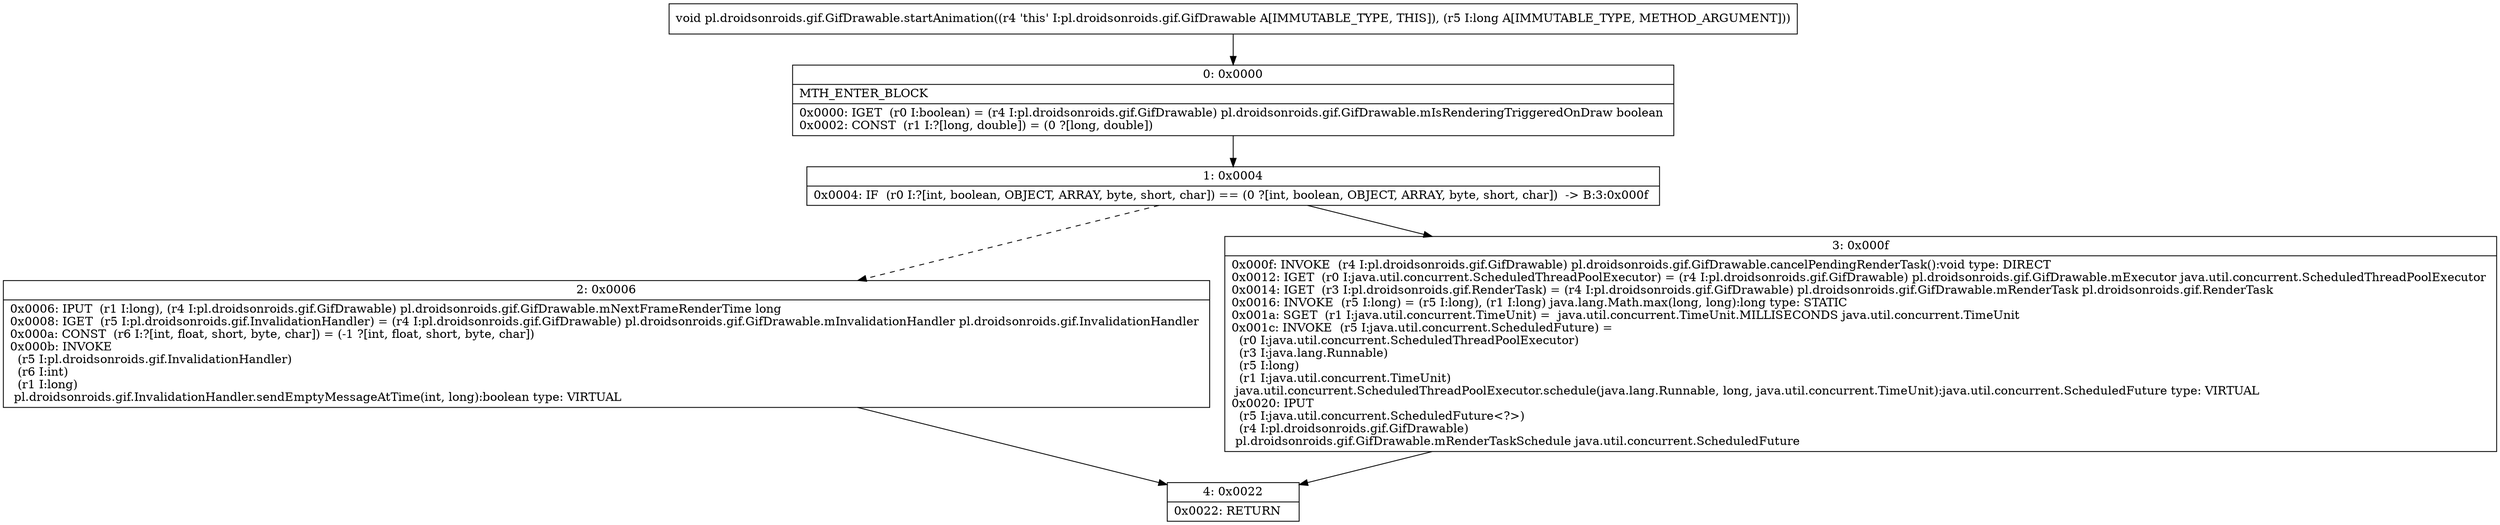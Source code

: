 digraph "CFG forpl.droidsonroids.gif.GifDrawable.startAnimation(J)V" {
Node_0 [shape=record,label="{0\:\ 0x0000|MTH_ENTER_BLOCK\l|0x0000: IGET  (r0 I:boolean) = (r4 I:pl.droidsonroids.gif.GifDrawable) pl.droidsonroids.gif.GifDrawable.mIsRenderingTriggeredOnDraw boolean \l0x0002: CONST  (r1 I:?[long, double]) = (0 ?[long, double]) \l}"];
Node_1 [shape=record,label="{1\:\ 0x0004|0x0004: IF  (r0 I:?[int, boolean, OBJECT, ARRAY, byte, short, char]) == (0 ?[int, boolean, OBJECT, ARRAY, byte, short, char])  \-\> B:3:0x000f \l}"];
Node_2 [shape=record,label="{2\:\ 0x0006|0x0006: IPUT  (r1 I:long), (r4 I:pl.droidsonroids.gif.GifDrawable) pl.droidsonroids.gif.GifDrawable.mNextFrameRenderTime long \l0x0008: IGET  (r5 I:pl.droidsonroids.gif.InvalidationHandler) = (r4 I:pl.droidsonroids.gif.GifDrawable) pl.droidsonroids.gif.GifDrawable.mInvalidationHandler pl.droidsonroids.gif.InvalidationHandler \l0x000a: CONST  (r6 I:?[int, float, short, byte, char]) = (\-1 ?[int, float, short, byte, char]) \l0x000b: INVOKE  \l  (r5 I:pl.droidsonroids.gif.InvalidationHandler)\l  (r6 I:int)\l  (r1 I:long)\l pl.droidsonroids.gif.InvalidationHandler.sendEmptyMessageAtTime(int, long):boolean type: VIRTUAL \l}"];
Node_3 [shape=record,label="{3\:\ 0x000f|0x000f: INVOKE  (r4 I:pl.droidsonroids.gif.GifDrawable) pl.droidsonroids.gif.GifDrawable.cancelPendingRenderTask():void type: DIRECT \l0x0012: IGET  (r0 I:java.util.concurrent.ScheduledThreadPoolExecutor) = (r4 I:pl.droidsonroids.gif.GifDrawable) pl.droidsonroids.gif.GifDrawable.mExecutor java.util.concurrent.ScheduledThreadPoolExecutor \l0x0014: IGET  (r3 I:pl.droidsonroids.gif.RenderTask) = (r4 I:pl.droidsonroids.gif.GifDrawable) pl.droidsonroids.gif.GifDrawable.mRenderTask pl.droidsonroids.gif.RenderTask \l0x0016: INVOKE  (r5 I:long) = (r5 I:long), (r1 I:long) java.lang.Math.max(long, long):long type: STATIC \l0x001a: SGET  (r1 I:java.util.concurrent.TimeUnit) =  java.util.concurrent.TimeUnit.MILLISECONDS java.util.concurrent.TimeUnit \l0x001c: INVOKE  (r5 I:java.util.concurrent.ScheduledFuture) = \l  (r0 I:java.util.concurrent.ScheduledThreadPoolExecutor)\l  (r3 I:java.lang.Runnable)\l  (r5 I:long)\l  (r1 I:java.util.concurrent.TimeUnit)\l java.util.concurrent.ScheduledThreadPoolExecutor.schedule(java.lang.Runnable, long, java.util.concurrent.TimeUnit):java.util.concurrent.ScheduledFuture type: VIRTUAL \l0x0020: IPUT  \l  (r5 I:java.util.concurrent.ScheduledFuture\<?\>)\l  (r4 I:pl.droidsonroids.gif.GifDrawable)\l pl.droidsonroids.gif.GifDrawable.mRenderTaskSchedule java.util.concurrent.ScheduledFuture \l}"];
Node_4 [shape=record,label="{4\:\ 0x0022|0x0022: RETURN   \l}"];
MethodNode[shape=record,label="{void pl.droidsonroids.gif.GifDrawable.startAnimation((r4 'this' I:pl.droidsonroids.gif.GifDrawable A[IMMUTABLE_TYPE, THIS]), (r5 I:long A[IMMUTABLE_TYPE, METHOD_ARGUMENT])) }"];
MethodNode -> Node_0;
Node_0 -> Node_1;
Node_1 -> Node_2[style=dashed];
Node_1 -> Node_3;
Node_2 -> Node_4;
Node_3 -> Node_4;
}

